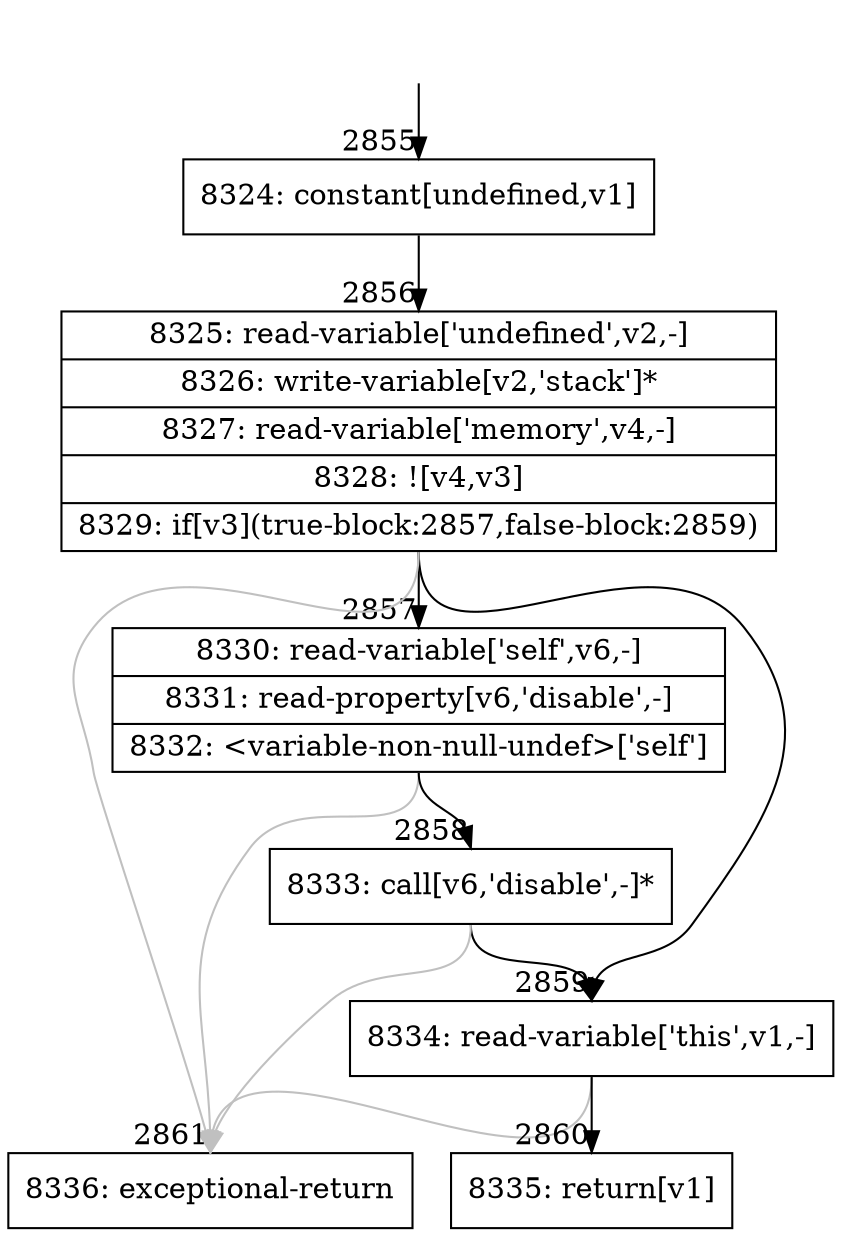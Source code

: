 digraph {
rankdir="TD"
BB_entry183[shape=none,label=""];
BB_entry183 -> BB2855 [tailport=s, headport=n, headlabel="    2855"]
BB2855 [shape=record label="{8324: constant[undefined,v1]}" ] 
BB2855 -> BB2856 [tailport=s, headport=n, headlabel="      2856"]
BB2856 [shape=record label="{8325: read-variable['undefined',v2,-]|8326: write-variable[v2,'stack']*|8327: read-variable['memory',v4,-]|8328: ![v4,v3]|8329: if[v3](true-block:2857,false-block:2859)}" ] 
BB2856 -> BB2857 [tailport=s, headport=n, headlabel="      2857"]
BB2856 -> BB2859 [tailport=s, headport=n, headlabel="      2859"]
BB2856 -> BB2861 [tailport=s, headport=n, color=gray, headlabel="      2861"]
BB2857 [shape=record label="{8330: read-variable['self',v6,-]|8331: read-property[v6,'disable',-]|8332: \<variable-non-null-undef\>['self']}" ] 
BB2857 -> BB2858 [tailport=s, headport=n, headlabel="      2858"]
BB2857 -> BB2861 [tailport=s, headport=n, color=gray]
BB2858 [shape=record label="{8333: call[v6,'disable',-]*}" ] 
BB2858 -> BB2859 [tailport=s, headport=n]
BB2858 -> BB2861 [tailport=s, headport=n, color=gray]
BB2859 [shape=record label="{8334: read-variable['this',v1,-]}" ] 
BB2859 -> BB2860 [tailport=s, headport=n, headlabel="      2860"]
BB2859 -> BB2861 [tailport=s, headport=n, color=gray]
BB2860 [shape=record label="{8335: return[v1]}" ] 
BB2861 [shape=record label="{8336: exceptional-return}" ] 
}
